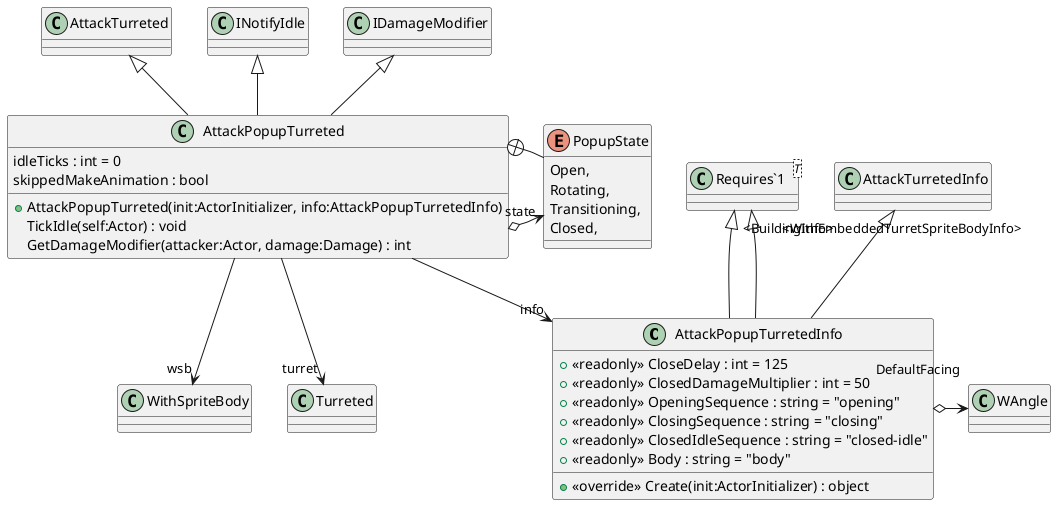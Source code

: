 @startuml
class AttackPopupTurretedInfo {
    + <<readonly>> CloseDelay : int = 125
    + <<readonly>> ClosedDamageMultiplier : int = 50
    + <<readonly>> OpeningSequence : string = "opening"
    + <<readonly>> ClosingSequence : string = "closing"
    + <<readonly>> ClosedIdleSequence : string = "closed-idle"
    + <<readonly>> Body : string = "body"
    + <<override>> Create(init:ActorInitializer) : object
}
class AttackPopupTurreted {
    idleTicks : int = 0
    skippedMakeAnimation : bool
    + AttackPopupTurreted(init:ActorInitializer, info:AttackPopupTurretedInfo)
    TickIdle(self:Actor) : void
    GetDamageModifier(attacker:Actor, damage:Damage) : int
}
class "Requires`1"<T> {
}
enum PopupState {
    Open,
    Rotating,
    Transitioning,
    Closed,
}
AttackTurretedInfo <|-- AttackPopupTurretedInfo
"Requires`1" "<BuildingInfo>" <|-- AttackPopupTurretedInfo
"Requires`1" "<WithEmbeddedTurretSpriteBodyInfo>" <|-- AttackPopupTurretedInfo
AttackPopupTurretedInfo o-> "DefaultFacing" WAngle
AttackTurreted <|-- AttackPopupTurreted
INotifyIdle <|-- AttackPopupTurreted
IDamageModifier <|-- AttackPopupTurreted
AttackPopupTurreted --> "info" AttackPopupTurretedInfo
AttackPopupTurreted --> "wsb" WithSpriteBody
AttackPopupTurreted --> "turret" Turreted
AttackPopupTurreted o-> "state" PopupState
AttackPopupTurreted +-- PopupState
@enduml
